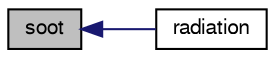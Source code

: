 digraph "soot"
{
  bgcolor="transparent";
  edge [fontname="FreeSans",fontsize="10",labelfontname="FreeSans",labelfontsize="10"];
  node [fontname="FreeSans",fontsize="10",shape=record];
  rankdir="LR";
  Node1148 [label="soot",height=0.2,width=0.4,color="black", fillcolor="grey75", style="filled", fontcolor="black"];
  Node1148 -> Node1149 [dir="back",color="midnightblue",fontsize="10",style="solid",fontname="FreeSans"];
  Node1149 [label="radiation",height=0.2,width=0.4,color="black",URL="$a30042.html#a935b06a80353117bf3edc25c9e31dc12",tooltip="Radiation model on/off flag. "];
}

